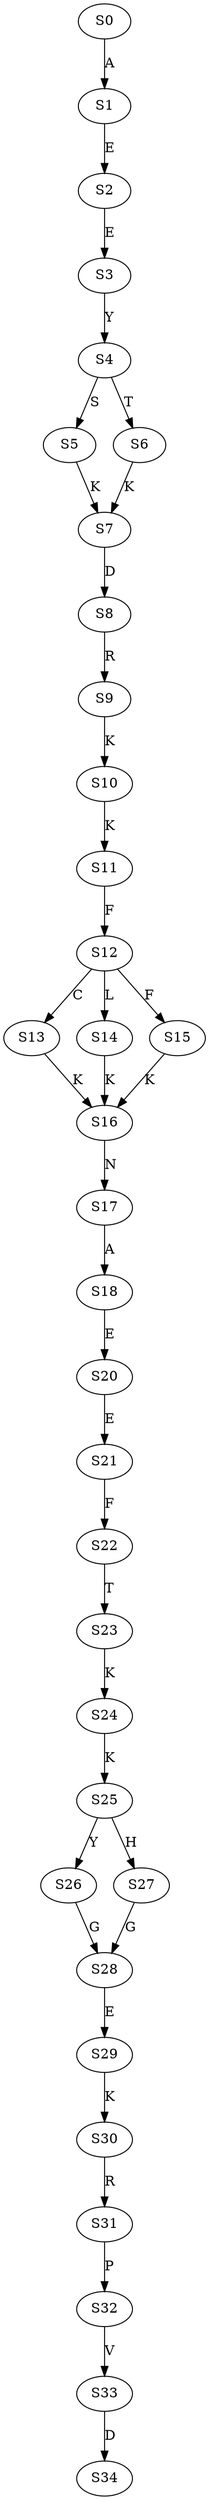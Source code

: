 strict digraph  {
	S0 -> S1 [ label = A ];
	S1 -> S2 [ label = E ];
	S2 -> S3 [ label = E ];
	S3 -> S4 [ label = Y ];
	S4 -> S5 [ label = S ];
	S4 -> S6 [ label = T ];
	S5 -> S7 [ label = K ];
	S6 -> S7 [ label = K ];
	S7 -> S8 [ label = D ];
	S8 -> S9 [ label = R ];
	S9 -> S10 [ label = K ];
	S10 -> S11 [ label = K ];
	S11 -> S12 [ label = F ];
	S12 -> S13 [ label = C ];
	S12 -> S14 [ label = L ];
	S12 -> S15 [ label = F ];
	S13 -> S16 [ label = K ];
	S14 -> S16 [ label = K ];
	S15 -> S16 [ label = K ];
	S16 -> S17 [ label = N ];
	S17 -> S18 [ label = A ];
	S18 -> S20 [ label = E ];
	S20 -> S21 [ label = E ];
	S21 -> S22 [ label = F ];
	S22 -> S23 [ label = T ];
	S23 -> S24 [ label = K ];
	S24 -> S25 [ label = K ];
	S25 -> S26 [ label = Y ];
	S25 -> S27 [ label = H ];
	S26 -> S28 [ label = G ];
	S27 -> S28 [ label = G ];
	S28 -> S29 [ label = E ];
	S29 -> S30 [ label = K ];
	S30 -> S31 [ label = R ];
	S31 -> S32 [ label = P ];
	S32 -> S33 [ label = V ];
	S33 -> S34 [ label = D ];
}

